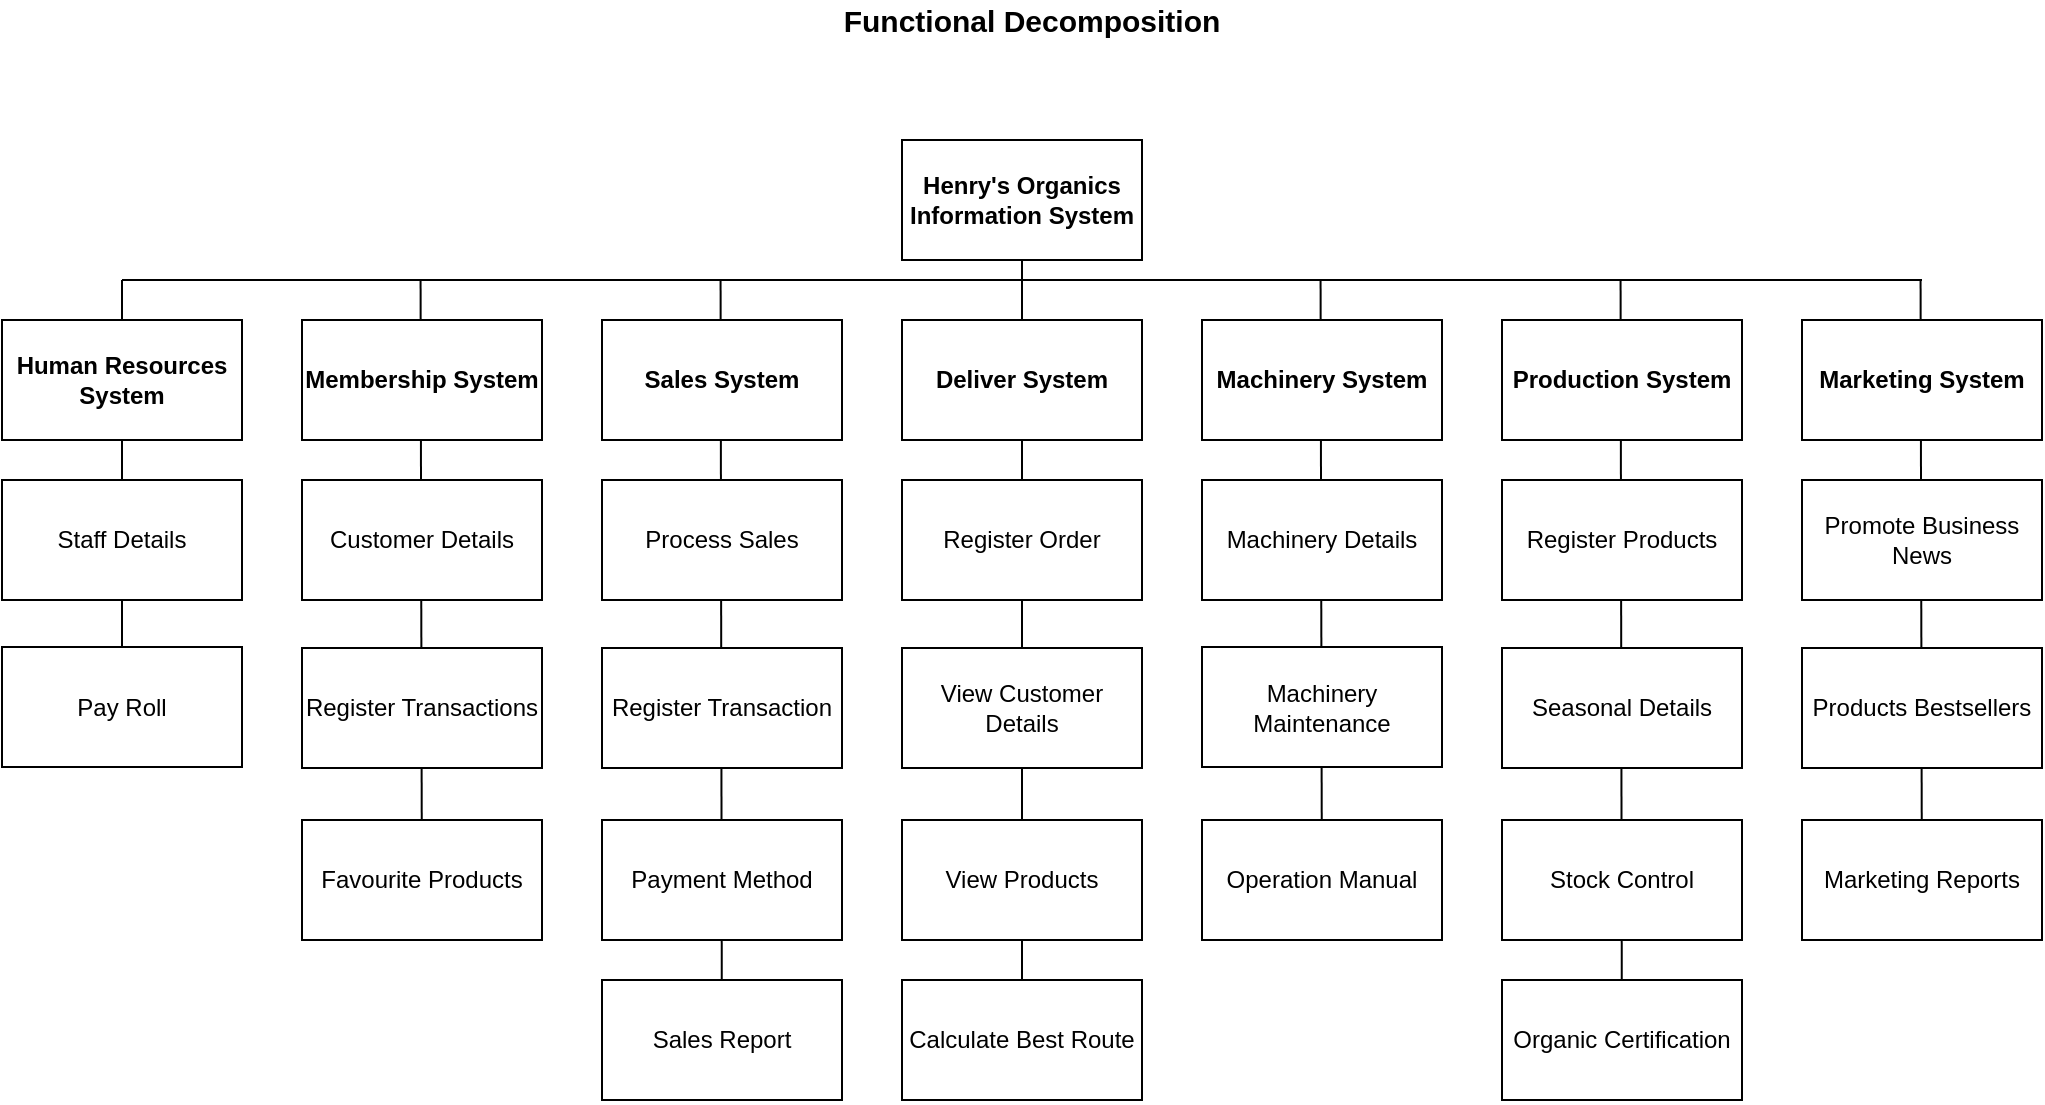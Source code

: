<mxfile version="14.5.1" type="github" pages="2"><diagram id="SF6GA3jj2EVxIjFEt6rM" name="Page-1"><mxGraphModel dx="1314" dy="657" grid="1" gridSize="10" guides="1" tooltips="1" connect="1" arrows="1" fold="1" page="1" pageScale="1" pageWidth="1169" pageHeight="827" math="0" shadow="0"><root><mxCell id="0"/><mxCell id="1" parent="0"/><mxCell id="xjWPg2aqDyGVAn_T0v95-1" value="Functional Decomposition" style="text;html=1;strokeColor=none;fillColor=none;align=center;verticalAlign=middle;whiteSpace=wrap;rounded=0;fontSize=15;fontStyle=1" vertex="1" parent="1"><mxGeometry x="485" y="90" width="200" height="20" as="geometry"/></mxCell><mxCell id="xjWPg2aqDyGVAn_T0v95-2" value="Henry's Organics&lt;br&gt;Information System" style="rounded=0;whiteSpace=wrap;html=1;fontStyle=1" vertex="1" parent="1"><mxGeometry x="520" y="160" width="120" height="60" as="geometry"/></mxCell><mxCell id="Gy5NaIT_Iyeakt4LHWTM-3" value="" style="endArrow=none;html=1;fontSize=15;entryX=0.5;entryY=1;entryDx=0;entryDy=0;" edge="1" parent="1" target="xjWPg2aqDyGVAn_T0v95-2"><mxGeometry width="50" height="50" relative="1" as="geometry"><mxPoint x="580" y="230" as="sourcePoint"/><mxPoint x="650" y="240" as="targetPoint"/></mxGeometry></mxCell><mxCell id="Gy5NaIT_Iyeakt4LHWTM-5" value="" style="endArrow=none;html=1;fontSize=15;" edge="1" parent="1"><mxGeometry width="50" height="50" relative="1" as="geometry"><mxPoint x="130" y="230" as="sourcePoint"/><mxPoint x="1030" y="230" as="targetPoint"/></mxGeometry></mxCell><mxCell id="Gy5NaIT_Iyeakt4LHWTM-8" value="" style="endArrow=none;html=1;fontSize=15;exitX=0.5;exitY=1;exitDx=0;exitDy=0;" edge="1" parent="1" source="xjWPg2aqDyGVAn_T0v95-11"><mxGeometry width="50" height="50" relative="1" as="geometry"><mxPoint x="130" y="229.289" as="sourcePoint"/><mxPoint x="130" y="230" as="targetPoint"/></mxGeometry></mxCell><mxCell id="xjWPg2aqDyGVAn_T0v95-9" value="Human Resources System" style="rounded=0;whiteSpace=wrap;html=1;fontStyle=1" vertex="1" parent="1"><mxGeometry x="70" y="250" width="120" height="60" as="geometry"/></mxCell><mxCell id="xjWPg2aqDyGVAn_T0v95-10" value="Staff Details" style="rounded=0;whiteSpace=wrap;html=1;" vertex="1" parent="1"><mxGeometry x="70" y="330" width="120" height="60" as="geometry"/></mxCell><mxCell id="xjWPg2aqDyGVAn_T0v95-11" value="Pay Roll" style="rounded=0;whiteSpace=wrap;html=1;" vertex="1" parent="1"><mxGeometry x="70" y="413.5" width="120" height="60" as="geometry"/></mxCell><mxCell id="Gy5NaIT_Iyeakt4LHWTM-9" value="" style="endArrow=none;html=1;fontSize=15;exitX=0.5;exitY=1;exitDx=0;exitDy=0;" edge="1" parent="1" source="xjWPg2aqDyGVAn_T0v95-14"><mxGeometry width="50" height="50" relative="1" as="geometry"><mxPoint x="279.29" y="474" as="sourcePoint"/><mxPoint x="279.29" y="230.5" as="targetPoint"/></mxGeometry></mxCell><mxCell id="Gy5NaIT_Iyeakt4LHWTM-10" value="" style="endArrow=none;html=1;fontSize=15;exitX=0.5;exitY=1;exitDx=0;exitDy=0;" edge="1" parent="1"><mxGeometry width="50" height="50" relative="1" as="geometry"><mxPoint x="730" y="560" as="sourcePoint"/><mxPoint x="729.29" y="230.5" as="targetPoint"/></mxGeometry></mxCell><mxCell id="Gy5NaIT_Iyeakt4LHWTM-11" value="" style="endArrow=none;html=1;fontSize=15;exitX=0.5;exitY=1;exitDx=0;exitDy=0;" edge="1" parent="1" source="xjWPg2aqDyGVAn_T0v95-28"><mxGeometry width="50" height="50" relative="1" as="geometry"><mxPoint x="880" y="560" as="sourcePoint"/><mxPoint x="879.29" y="230.5" as="targetPoint"/></mxGeometry></mxCell><mxCell id="Gy5NaIT_Iyeakt4LHWTM-12" value="" style="endArrow=none;html=1;fontSize=15;exitX=0.5;exitY=1;exitDx=0;exitDy=0;" edge="1" parent="1"><mxGeometry width="50" height="50" relative="1" as="geometry"><mxPoint x="1030" y="560" as="sourcePoint"/><mxPoint x="1029.29" y="230.5" as="targetPoint"/></mxGeometry></mxCell><mxCell id="Gy5NaIT_Iyeakt4LHWTM-13" value="" style="endArrow=none;html=1;fontSize=15;exitX=0.5;exitY=1;exitDx=0;exitDy=0;" edge="1" parent="1" target="xjWPg2aqDyGVAn_T0v95-2"><mxGeometry width="50" height="50" relative="1" as="geometry"><mxPoint x="580" y="640" as="sourcePoint"/><mxPoint x="579.29" y="230.5" as="targetPoint"/></mxGeometry></mxCell><mxCell id="Gy5NaIT_Iyeakt4LHWTM-14" value="" style="endArrow=none;html=1;fontSize=15;exitX=0.5;exitY=1;exitDx=0;exitDy=0;" edge="1" parent="1" source="xjWPg2aqDyGVAn_T0v95-18"><mxGeometry width="50" height="50" relative="1" as="geometry"><mxPoint x="430" y="560" as="sourcePoint"/><mxPoint x="429.29" y="230.5" as="targetPoint"/></mxGeometry></mxCell><mxCell id="xjWPg2aqDyGVAn_T0v95-3" value="Deliver System" style="rounded=0;whiteSpace=wrap;html=1;fontStyle=1" vertex="1" parent="1"><mxGeometry x="520" y="250" width="120" height="60" as="geometry"/></mxCell><mxCell id="xjWPg2aqDyGVAn_T0v95-4" value="Sales System" style="rounded=0;whiteSpace=wrap;html=1;fontStyle=1" vertex="1" parent="1"><mxGeometry x="370" y="250" width="120" height="60" as="geometry"/></mxCell><mxCell id="xjWPg2aqDyGVAn_T0v95-5" value="Membership System" style="rounded=0;whiteSpace=wrap;html=1;fontStyle=1" vertex="1" parent="1"><mxGeometry x="220" y="250" width="120" height="60" as="geometry"/></mxCell><mxCell id="xjWPg2aqDyGVAn_T0v95-6" value="Machinery System" style="rounded=0;whiteSpace=wrap;html=1;fontStyle=1" vertex="1" parent="1"><mxGeometry x="670" y="250" width="120" height="60" as="geometry"/></mxCell><mxCell id="xjWPg2aqDyGVAn_T0v95-7" value="Production System" style="rounded=0;whiteSpace=wrap;html=1;fontStyle=1" vertex="1" parent="1"><mxGeometry x="820" y="250" width="120" height="60" as="geometry"/></mxCell><mxCell id="xjWPg2aqDyGVAn_T0v95-8" value="Marketing System" style="rounded=0;whiteSpace=wrap;html=1;fontStyle=1" vertex="1" parent="1"><mxGeometry x="970" y="250" width="120" height="60" as="geometry"/></mxCell><mxCell id="xjWPg2aqDyGVAn_T0v95-12" value="Customer Details" style="rounded=0;whiteSpace=wrap;html=1;" vertex="1" parent="1"><mxGeometry x="220" y="330" width="120" height="60" as="geometry"/></mxCell><mxCell id="xjWPg2aqDyGVAn_T0v95-13" value="Register Transactions" style="rounded=0;whiteSpace=wrap;html=1;" vertex="1" parent="1"><mxGeometry x="220" y="414" width="120" height="60" as="geometry"/></mxCell><mxCell id="xjWPg2aqDyGVAn_T0v95-14" value="Favourite Products" style="rounded=0;whiteSpace=wrap;html=1;" vertex="1" parent="1"><mxGeometry x="220" y="500" width="120" height="60" as="geometry"/></mxCell><mxCell id="xjWPg2aqDyGVAn_T0v95-15" value="Process Sales" style="rounded=0;whiteSpace=wrap;html=1;" vertex="1" parent="1"><mxGeometry x="370" y="330" width="120" height="60" as="geometry"/></mxCell><mxCell id="xjWPg2aqDyGVAn_T0v95-16" value="Register Transaction" style="rounded=0;whiteSpace=wrap;html=1;" vertex="1" parent="1"><mxGeometry x="370" y="414" width="120" height="60" as="geometry"/></mxCell><mxCell id="xjWPg2aqDyGVAn_T0v95-17" value="Payment Method" style="rounded=0;whiteSpace=wrap;html=1;" vertex="1" parent="1"><mxGeometry x="370" y="500" width="120" height="60" as="geometry"/></mxCell><mxCell id="xjWPg2aqDyGVAn_T0v95-18" value="Sales Report" style="rounded=0;whiteSpace=wrap;html=1;" vertex="1" parent="1"><mxGeometry x="370" y="580" width="120" height="60" as="geometry"/></mxCell><mxCell id="xjWPg2aqDyGVAn_T0v95-19" value="View Customer Details" style="rounded=0;whiteSpace=wrap;html=1;" vertex="1" parent="1"><mxGeometry x="520" y="414" width="120" height="60" as="geometry"/></mxCell><mxCell id="xjWPg2aqDyGVAn_T0v95-20" value="View Products" style="rounded=0;whiteSpace=wrap;html=1;" vertex="1" parent="1"><mxGeometry x="520" y="500" width="120" height="60" as="geometry"/></mxCell><mxCell id="xjWPg2aqDyGVAn_T0v95-21" value="Register Order" style="rounded=0;whiteSpace=wrap;html=1;" vertex="1" parent="1"><mxGeometry x="520" y="330" width="120" height="60" as="geometry"/></mxCell><mxCell id="xjWPg2aqDyGVAn_T0v95-22" value="Calculate Best Route" style="rounded=0;whiteSpace=wrap;html=1;" vertex="1" parent="1"><mxGeometry x="520" y="580" width="120" height="60" as="geometry"/></mxCell><mxCell id="xjWPg2aqDyGVAn_T0v95-23" value="Machinery Details" style="rounded=0;whiteSpace=wrap;html=1;" vertex="1" parent="1"><mxGeometry x="670" y="330" width="120" height="60" as="geometry"/></mxCell><mxCell id="xjWPg2aqDyGVAn_T0v95-24" value="Machinery Maintenance" style="rounded=0;whiteSpace=wrap;html=1;" vertex="1" parent="1"><mxGeometry x="670" y="413.5" width="120" height="60" as="geometry"/></mxCell><mxCell id="xjWPg2aqDyGVAn_T0v95-25" value="Operation Manual" style="rounded=0;whiteSpace=wrap;html=1;" vertex="1" parent="1"><mxGeometry x="670" y="500" width="120" height="60" as="geometry"/></mxCell><mxCell id="xjWPg2aqDyGVAn_T0v95-26" value="Register Products" style="rounded=0;whiteSpace=wrap;html=1;" vertex="1" parent="1"><mxGeometry x="820" y="330" width="120" height="60" as="geometry"/></mxCell><mxCell id="xjWPg2aqDyGVAn_T0v95-27" value="Seasonal Details" style="rounded=0;whiteSpace=wrap;html=1;" vertex="1" parent="1"><mxGeometry x="820" y="414" width="120" height="60" as="geometry"/></mxCell><mxCell id="xjWPg2aqDyGVAn_T0v95-28" value="Organic Certification" style="rounded=0;whiteSpace=wrap;html=1;" vertex="1" parent="1"><mxGeometry x="820" y="580" width="120" height="60" as="geometry"/></mxCell><mxCell id="xjWPg2aqDyGVAn_T0v95-29" value="Stock Control" style="rounded=0;whiteSpace=wrap;html=1;" vertex="1" parent="1"><mxGeometry x="820" y="500" width="120" height="60" as="geometry"/></mxCell><mxCell id="xjWPg2aqDyGVAn_T0v95-30" value="Promote Business News" style="rounded=0;whiteSpace=wrap;html=1;" vertex="1" parent="1"><mxGeometry x="970" y="330" width="120" height="60" as="geometry"/></mxCell><mxCell id="xjWPg2aqDyGVAn_T0v95-31" value="Products Bestsellers" style="rounded=0;whiteSpace=wrap;html=1;" vertex="1" parent="1"><mxGeometry x="970" y="414" width="120" height="60" as="geometry"/></mxCell><mxCell id="xjWPg2aqDyGVAn_T0v95-32" value="Marketing Reports" style="rounded=0;whiteSpace=wrap;html=1;" vertex="1" parent="1"><mxGeometry x="970" y="500" width="120" height="60" as="geometry"/></mxCell></root></mxGraphModel></diagram><diagram id="hGfHmEJ_wYA82RNZEFde" name="Page-2"><mxGraphModel dx="920" dy="460" grid="1" gridSize="10" guides="1" tooltips="1" connect="1" arrows="1" fold="1" page="1" pageScale="1" pageWidth="1169" pageHeight="827" math="0" shadow="0"><root><mxCell id="6n5H5vpz7Hy23I0Bfqi4-0"/><mxCell id="6n5H5vpz7Hy23I0Bfqi4-1" parent="6n5H5vpz7Hy23I0Bfqi4-0"/></root></mxGraphModel></diagram></mxfile>